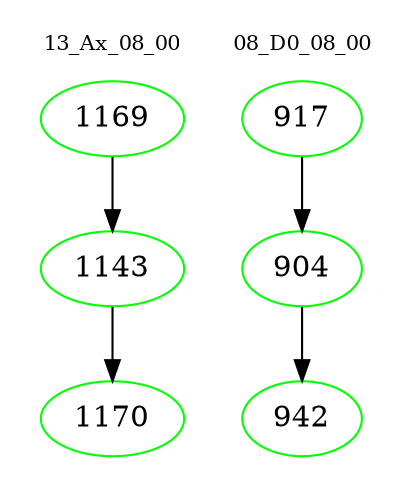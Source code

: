 digraph{
subgraph cluster_0 {
color = white
label = "13_Ax_08_00";
fontsize=10;
T0_1169 [label="1169", color="green"]
T0_1169 -> T0_1143 [color="black"]
T0_1143 [label="1143", color="green"]
T0_1143 -> T0_1170 [color="black"]
T0_1170 [label="1170", color="green"]
}
subgraph cluster_1 {
color = white
label = "08_D0_08_00";
fontsize=10;
T1_917 [label="917", color="green"]
T1_917 -> T1_904 [color="black"]
T1_904 [label="904", color="green"]
T1_904 -> T1_942 [color="black"]
T1_942 [label="942", color="green"]
}
}
